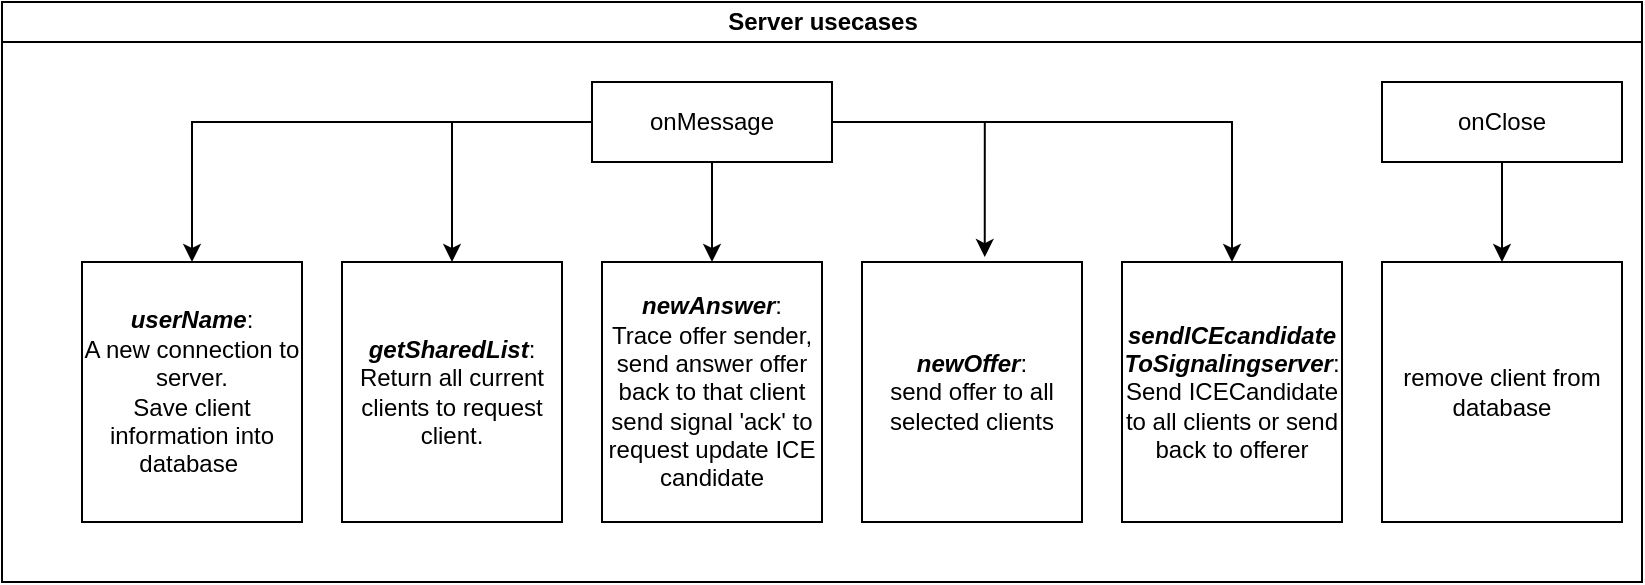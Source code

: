 <mxfile version="24.0.4" type="device">
  <diagram id="prtHgNgQTEPvFCAcTncT" name="Page-1">
    <mxGraphModel dx="1434" dy="854" grid="1" gridSize="10" guides="1" tooltips="1" connect="1" arrows="1" fold="1" page="1" pageScale="1" pageWidth="827" pageHeight="1169" math="0" shadow="0">
      <root>
        <mxCell id="0" />
        <mxCell id="1" parent="0" />
        <mxCell id="dNxyNK7c78bLwvsdeMH5-11" value="Server usecases" style="swimlane;html=1;startSize=20;horizontal=1;containerType=tree;glass=0;" parent="1" vertex="1">
          <mxGeometry x="60" y="80" width="820" height="290" as="geometry" />
        </mxCell>
        <mxCell id="WeWwHeKYHVYtI0MyBNUX-9" style="edgeStyle=orthogonalEdgeStyle;rounded=0;orthogonalLoop=1;jettySize=auto;html=1;entryX=0.5;entryY=0;entryDx=0;entryDy=0;" parent="dNxyNK7c78bLwvsdeMH5-11" source="WeWwHeKYHVYtI0MyBNUX-1" target="WeWwHeKYHVYtI0MyBNUX-2" edge="1">
          <mxGeometry relative="1" as="geometry" />
        </mxCell>
        <mxCell id="WeWwHeKYHVYtI0MyBNUX-10" style="edgeStyle=orthogonalEdgeStyle;rounded=0;orthogonalLoop=1;jettySize=auto;html=1;entryX=0.5;entryY=0;entryDx=0;entryDy=0;" parent="dNxyNK7c78bLwvsdeMH5-11" source="WeWwHeKYHVYtI0MyBNUX-1" target="WeWwHeKYHVYtI0MyBNUX-3" edge="1">
          <mxGeometry relative="1" as="geometry" />
        </mxCell>
        <mxCell id="WeWwHeKYHVYtI0MyBNUX-13" style="edgeStyle=orthogonalEdgeStyle;rounded=0;orthogonalLoop=1;jettySize=auto;html=1;entryX=0.5;entryY=0;entryDx=0;entryDy=0;" parent="dNxyNK7c78bLwvsdeMH5-11" source="WeWwHeKYHVYtI0MyBNUX-1" target="WeWwHeKYHVYtI0MyBNUX-4" edge="1">
          <mxGeometry relative="1" as="geometry" />
        </mxCell>
        <mxCell id="gH96lnTBLUfetaesUJGe-2" style="edgeStyle=orthogonalEdgeStyle;rounded=0;orthogonalLoop=1;jettySize=auto;html=1;entryX=0.5;entryY=0;entryDx=0;entryDy=0;" edge="1" parent="dNxyNK7c78bLwvsdeMH5-11" source="WeWwHeKYHVYtI0MyBNUX-1" target="gH96lnTBLUfetaesUJGe-1">
          <mxGeometry relative="1" as="geometry" />
        </mxCell>
        <mxCell id="WeWwHeKYHVYtI0MyBNUX-1" value="onMessage" style="rounded=0;whiteSpace=wrap;html=1;" parent="dNxyNK7c78bLwvsdeMH5-11" vertex="1">
          <mxGeometry x="295" y="40" width="120" height="40" as="geometry" />
        </mxCell>
        <mxCell id="WeWwHeKYHVYtI0MyBNUX-2" value="&lt;i&gt;&lt;b&gt;userName&lt;/b&gt;&lt;/i&gt;:&lt;br&gt;A new connection to server.&lt;br&gt;Save client information into database&amp;nbsp;" style="rounded=0;whiteSpace=wrap;html=1;" parent="dNxyNK7c78bLwvsdeMH5-11" vertex="1">
          <mxGeometry x="40" y="130" width="110" height="130" as="geometry" />
        </mxCell>
        <mxCell id="WeWwHeKYHVYtI0MyBNUX-3" value="&lt;i&gt;&lt;b&gt;getSharedList&lt;/b&gt;&lt;/i&gt;:&lt;br&gt;Return all current clients to request client." style="rounded=0;whiteSpace=wrap;html=1;" parent="dNxyNK7c78bLwvsdeMH5-11" vertex="1">
          <mxGeometry x="170" y="130" width="110" height="130" as="geometry" />
        </mxCell>
        <mxCell id="WeWwHeKYHVYtI0MyBNUX-4" value="&lt;i&gt;&lt;b&gt;newAnswer&lt;/b&gt;&lt;/i&gt;:&lt;br&gt;Trace offer sender, send answer offer back to that client&lt;br&gt;send signal &#39;ack&#39; to request update ICE candidate" style="rounded=0;whiteSpace=wrap;html=1;" parent="dNxyNK7c78bLwvsdeMH5-11" vertex="1">
          <mxGeometry x="300" y="130" width="110" height="130" as="geometry" />
        </mxCell>
        <mxCell id="WeWwHeKYHVYtI0MyBNUX-5" value="&lt;b&gt;&lt;i&gt;newOffer&lt;/i&gt;&lt;/b&gt;:&lt;br&gt;send offer to all selected clients" style="rounded=0;whiteSpace=wrap;html=1;" parent="dNxyNK7c78bLwvsdeMH5-11" vertex="1">
          <mxGeometry x="430" y="130" width="110" height="130" as="geometry" />
        </mxCell>
        <mxCell id="WeWwHeKYHVYtI0MyBNUX-7" value="remove client from database" style="rounded=0;whiteSpace=wrap;html=1;" parent="dNxyNK7c78bLwvsdeMH5-11" vertex="1">
          <mxGeometry x="690" y="130" width="120" height="130" as="geometry" />
        </mxCell>
        <mxCell id="WeWwHeKYHVYtI0MyBNUX-15" style="edgeStyle=orthogonalEdgeStyle;rounded=0;orthogonalLoop=1;jettySize=auto;html=1;entryX=0.5;entryY=0;entryDx=0;entryDy=0;" parent="dNxyNK7c78bLwvsdeMH5-11" source="WeWwHeKYHVYtI0MyBNUX-8" target="WeWwHeKYHVYtI0MyBNUX-7" edge="1">
          <mxGeometry relative="1" as="geometry" />
        </mxCell>
        <mxCell id="WeWwHeKYHVYtI0MyBNUX-8" value="onClose" style="rounded=0;whiteSpace=wrap;html=1;" parent="dNxyNK7c78bLwvsdeMH5-11" vertex="1">
          <mxGeometry x="690" y="40" width="120" height="40" as="geometry" />
        </mxCell>
        <mxCell id="WeWwHeKYHVYtI0MyBNUX-14" style="edgeStyle=orthogonalEdgeStyle;rounded=0;orthogonalLoop=1;jettySize=auto;html=1;entryX=0.558;entryY=-0.019;entryDx=0;entryDy=0;entryPerimeter=0;" parent="dNxyNK7c78bLwvsdeMH5-11" source="WeWwHeKYHVYtI0MyBNUX-1" target="WeWwHeKYHVYtI0MyBNUX-5" edge="1">
          <mxGeometry relative="1" as="geometry" />
        </mxCell>
        <mxCell id="gH96lnTBLUfetaesUJGe-1" value="&lt;i&gt;&lt;b&gt;sendICEcandidate&lt;/b&gt;&lt;/i&gt;&lt;div&gt;&lt;i&gt;&lt;b&gt;ToSignalingserver&lt;/b&gt;&lt;/i&gt;:&lt;br&gt;Send ICECandidate to all clients or send back to offerer&lt;/div&gt;" style="rounded=0;whiteSpace=wrap;html=1;" vertex="1" parent="dNxyNK7c78bLwvsdeMH5-11">
          <mxGeometry x="560" y="130" width="110" height="130" as="geometry" />
        </mxCell>
      </root>
    </mxGraphModel>
  </diagram>
</mxfile>
